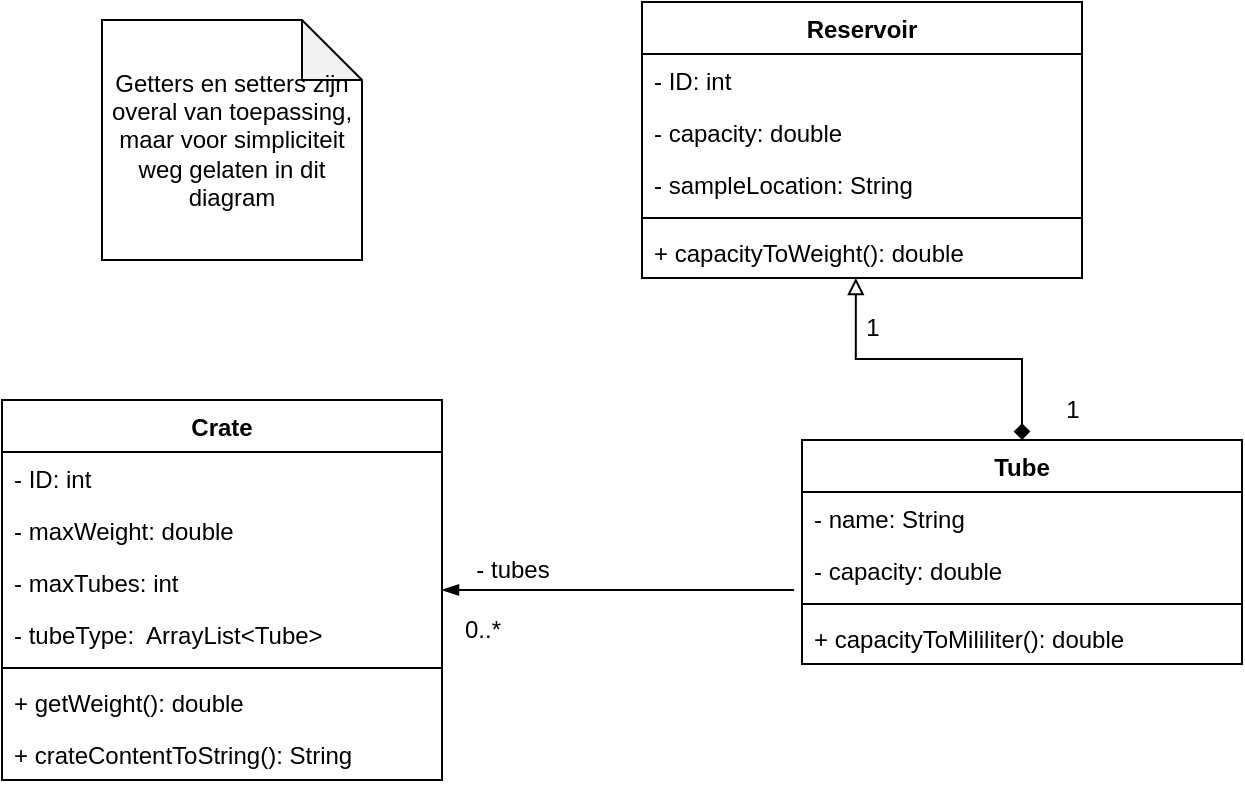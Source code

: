 <mxfile version="20.6.2" type="device"><diagram id="l1Zqp4g0BpRqvClpEsyB" name="Page-1"><mxGraphModel dx="1070" dy="611" grid="1" gridSize="10" guides="1" tooltips="1" connect="1" arrows="1" fold="1" page="1" pageScale="1" pageWidth="827" pageHeight="1169" math="0" shadow="0"><root><mxCell id="0"/><mxCell id="1" parent="0"/><mxCell id="c_nj00ENvtf4oZQDgTuS-1" value="Reservoir" style="swimlane;fontStyle=1;align=center;verticalAlign=top;childLayout=stackLayout;horizontal=1;startSize=26;horizontalStack=0;resizeParent=1;resizeParentMax=0;resizeLast=0;collapsible=1;marginBottom=0;" vertex="1" parent="1"><mxGeometry x="450" y="121" width="220" height="138" as="geometry"/></mxCell><mxCell id="c_nj00ENvtf4oZQDgTuS-14" value="- ID: int" style="text;strokeColor=none;fillColor=none;align=left;verticalAlign=top;spacingLeft=4;spacingRight=4;overflow=hidden;rotatable=0;points=[[0,0.5],[1,0.5]];portConstraint=eastwest;" vertex="1" parent="c_nj00ENvtf4oZQDgTuS-1"><mxGeometry y="26" width="220" height="26" as="geometry"/></mxCell><mxCell id="c_nj00ENvtf4oZQDgTuS-2" value="- capacity: double" style="text;strokeColor=none;fillColor=none;align=left;verticalAlign=top;spacingLeft=4;spacingRight=4;overflow=hidden;rotatable=0;points=[[0,0.5],[1,0.5]];portConstraint=eastwest;" vertex="1" parent="c_nj00ENvtf4oZQDgTuS-1"><mxGeometry y="52" width="220" height="26" as="geometry"/></mxCell><mxCell id="c_nj00ENvtf4oZQDgTuS-13" value="- sampleLocation: String" style="text;strokeColor=none;fillColor=none;align=left;verticalAlign=top;spacingLeft=4;spacingRight=4;overflow=hidden;rotatable=0;points=[[0,0.5],[1,0.5]];portConstraint=eastwest;" vertex="1" parent="c_nj00ENvtf4oZQDgTuS-1"><mxGeometry y="78" width="220" height="26" as="geometry"/></mxCell><mxCell id="c_nj00ENvtf4oZQDgTuS-3" value="" style="line;strokeWidth=1;fillColor=none;align=left;verticalAlign=middle;spacingTop=-1;spacingLeft=3;spacingRight=3;rotatable=0;labelPosition=right;points=[];portConstraint=eastwest;strokeColor=inherit;" vertex="1" parent="c_nj00ENvtf4oZQDgTuS-1"><mxGeometry y="104" width="220" height="8" as="geometry"/></mxCell><mxCell id="c_nj00ENvtf4oZQDgTuS-4" value="+ capacityToWeight(): double" style="text;strokeColor=none;fillColor=none;align=left;verticalAlign=top;spacingLeft=4;spacingRight=4;overflow=hidden;rotatable=0;points=[[0,0.5],[1,0.5]];portConstraint=eastwest;" vertex="1" parent="c_nj00ENvtf4oZQDgTuS-1"><mxGeometry y="112" width="220" height="26" as="geometry"/></mxCell><mxCell id="c_nj00ENvtf4oZQDgTuS-55" style="edgeStyle=orthogonalEdgeStyle;rounded=0;orthogonalLoop=1;jettySize=auto;html=1;entryX=0.486;entryY=1;entryDx=0;entryDy=0;entryPerimeter=0;endArrow=block;endFill=0;startArrow=diamond;startFill=1;" edge="1" parent="1" source="c_nj00ENvtf4oZQDgTuS-5" target="c_nj00ENvtf4oZQDgTuS-4"><mxGeometry relative="1" as="geometry"/></mxCell><mxCell id="c_nj00ENvtf4oZQDgTuS-5" value="Tube" style="swimlane;fontStyle=1;align=center;verticalAlign=top;childLayout=stackLayout;horizontal=1;startSize=26;horizontalStack=0;resizeParent=1;resizeParentMax=0;resizeLast=0;collapsible=1;marginBottom=0;" vertex="1" parent="1"><mxGeometry x="530" y="340" width="220" height="112" as="geometry"/></mxCell><mxCell id="c_nj00ENvtf4oZQDgTuS-6" value="- name: String" style="text;strokeColor=none;fillColor=none;align=left;verticalAlign=top;spacingLeft=4;spacingRight=4;overflow=hidden;rotatable=0;points=[[0,0.5],[1,0.5]];portConstraint=eastwest;" vertex="1" parent="c_nj00ENvtf4oZQDgTuS-5"><mxGeometry y="26" width="220" height="26" as="geometry"/></mxCell><mxCell id="c_nj00ENvtf4oZQDgTuS-11" value="- capacity: double" style="text;strokeColor=none;fillColor=none;align=left;verticalAlign=top;spacingLeft=4;spacingRight=4;overflow=hidden;rotatable=0;points=[[0,0.5],[1,0.5]];portConstraint=eastwest;" vertex="1" parent="c_nj00ENvtf4oZQDgTuS-5"><mxGeometry y="52" width="220" height="26" as="geometry"/></mxCell><mxCell id="c_nj00ENvtf4oZQDgTuS-7" value="" style="line;strokeWidth=1;fillColor=none;align=left;verticalAlign=middle;spacingTop=-1;spacingLeft=3;spacingRight=3;rotatable=0;labelPosition=right;points=[];portConstraint=eastwest;strokeColor=inherit;" vertex="1" parent="c_nj00ENvtf4oZQDgTuS-5"><mxGeometry y="78" width="220" height="8" as="geometry"/></mxCell><mxCell id="c_nj00ENvtf4oZQDgTuS-8" value="+ capacityToMililiter(): double" style="text;strokeColor=none;fillColor=none;align=left;verticalAlign=top;spacingLeft=4;spacingRight=4;overflow=hidden;rotatable=0;points=[[0,0.5],[1,0.5]];portConstraint=eastwest;" vertex="1" parent="c_nj00ENvtf4oZQDgTuS-5"><mxGeometry y="86" width="220" height="26" as="geometry"/></mxCell><mxCell id="c_nj00ENvtf4oZQDgTuS-15" value="Getters en setters zijn overal van toepassing, maar voor simpliciteit weg gelaten in dit diagram" style="shape=note;whiteSpace=wrap;html=1;backgroundOutline=1;darkOpacity=0.05;" vertex="1" parent="1"><mxGeometry x="180" y="130" width="130" height="120" as="geometry"/></mxCell><mxCell id="c_nj00ENvtf4oZQDgTuS-52" style="edgeStyle=orthogonalEdgeStyle;rounded=0;orthogonalLoop=1;jettySize=auto;html=1;entryX=-0.018;entryY=0.885;entryDx=0;entryDy=0;entryPerimeter=0;endArrow=none;endFill=0;startArrow=blockThin;startFill=1;" edge="1" parent="1" source="c_nj00ENvtf4oZQDgTuS-17" target="c_nj00ENvtf4oZQDgTuS-11"><mxGeometry relative="1" as="geometry"/></mxCell><mxCell id="c_nj00ENvtf4oZQDgTuS-17" value="Crate" style="swimlane;fontStyle=1;align=center;verticalAlign=top;childLayout=stackLayout;horizontal=1;startSize=26;horizontalStack=0;resizeParent=1;resizeParentMax=0;resizeLast=0;collapsible=1;marginBottom=0;" vertex="1" parent="1"><mxGeometry x="130" y="320" width="220" height="190" as="geometry"/></mxCell><mxCell id="c_nj00ENvtf4oZQDgTuS-22" value="- ID: int" style="text;strokeColor=none;fillColor=none;align=left;verticalAlign=top;spacingLeft=4;spacingRight=4;overflow=hidden;rotatable=0;points=[[0,0.5],[1,0.5]];portConstraint=eastwest;" vertex="1" parent="c_nj00ENvtf4oZQDgTuS-17"><mxGeometry y="26" width="220" height="26" as="geometry"/></mxCell><mxCell id="c_nj00ENvtf4oZQDgTuS-18" value="- maxWeight: double" style="text;strokeColor=none;fillColor=none;align=left;verticalAlign=top;spacingLeft=4;spacingRight=4;overflow=hidden;rotatable=0;points=[[0,0.5],[1,0.5]];portConstraint=eastwest;" vertex="1" parent="c_nj00ENvtf4oZQDgTuS-17"><mxGeometry y="52" width="220" height="26" as="geometry"/></mxCell><mxCell id="c_nj00ENvtf4oZQDgTuS-25" value="- maxTubes: int" style="text;strokeColor=none;fillColor=none;align=left;verticalAlign=top;spacingLeft=4;spacingRight=4;overflow=hidden;rotatable=0;points=[[0,0.5],[1,0.5]];portConstraint=eastwest;" vertex="1" parent="c_nj00ENvtf4oZQDgTuS-17"><mxGeometry y="78" width="220" height="26" as="geometry"/></mxCell><mxCell id="c_nj00ENvtf4oZQDgTuS-19" value="- tubeType:  ArrayList&lt;Tube&gt;" style="text;strokeColor=none;fillColor=none;align=left;verticalAlign=top;spacingLeft=4;spacingRight=4;overflow=hidden;rotatable=0;points=[[0,0.5],[1,0.5]];portConstraint=eastwest;" vertex="1" parent="c_nj00ENvtf4oZQDgTuS-17"><mxGeometry y="104" width="220" height="26" as="geometry"/></mxCell><mxCell id="c_nj00ENvtf4oZQDgTuS-20" value="" style="line;strokeWidth=1;fillColor=none;align=left;verticalAlign=middle;spacingTop=-1;spacingLeft=3;spacingRight=3;rotatable=0;labelPosition=right;points=[];portConstraint=eastwest;strokeColor=inherit;" vertex="1" parent="c_nj00ENvtf4oZQDgTuS-17"><mxGeometry y="130" width="220" height="8" as="geometry"/></mxCell><mxCell id="c_nj00ENvtf4oZQDgTuS-21" value="+ getWeight(): double" style="text;strokeColor=none;fillColor=none;align=left;verticalAlign=top;spacingLeft=4;spacingRight=4;overflow=hidden;rotatable=0;points=[[0,0.5],[1,0.5]];portConstraint=eastwest;" vertex="1" parent="c_nj00ENvtf4oZQDgTuS-17"><mxGeometry y="138" width="220" height="26" as="geometry"/></mxCell><mxCell id="c_nj00ENvtf4oZQDgTuS-24" value="+ crateContentToString(): String" style="text;strokeColor=none;fillColor=none;align=left;verticalAlign=top;spacingLeft=4;spacingRight=4;overflow=hidden;rotatable=0;points=[[0,0.5],[1,0.5]];portConstraint=eastwest;" vertex="1" parent="c_nj00ENvtf4oZQDgTuS-17"><mxGeometry y="164" width="220" height="26" as="geometry"/></mxCell><mxCell id="c_nj00ENvtf4oZQDgTuS-53" value="- tubes" style="text;html=1;align=center;verticalAlign=middle;resizable=0;points=[];autosize=1;strokeColor=none;fillColor=none;" vertex="1" parent="1"><mxGeometry x="355" y="390" width="60" height="30" as="geometry"/></mxCell><mxCell id="c_nj00ENvtf4oZQDgTuS-54" value="0..*" style="text;html=1;align=center;verticalAlign=middle;resizable=0;points=[];autosize=1;strokeColor=none;fillColor=none;" vertex="1" parent="1"><mxGeometry x="350" y="420" width="40" height="30" as="geometry"/></mxCell><mxCell id="c_nj00ENvtf4oZQDgTuS-56" value="1" style="text;html=1;align=center;verticalAlign=middle;resizable=0;points=[];autosize=1;strokeColor=none;fillColor=none;" vertex="1" parent="1"><mxGeometry x="550" y="269" width="30" height="30" as="geometry"/></mxCell><mxCell id="c_nj00ENvtf4oZQDgTuS-57" value="1" style="text;html=1;align=center;verticalAlign=middle;resizable=0;points=[];autosize=1;strokeColor=none;fillColor=none;" vertex="1" parent="1"><mxGeometry x="650" y="310" width="30" height="30" as="geometry"/></mxCell></root></mxGraphModel></diagram></mxfile>